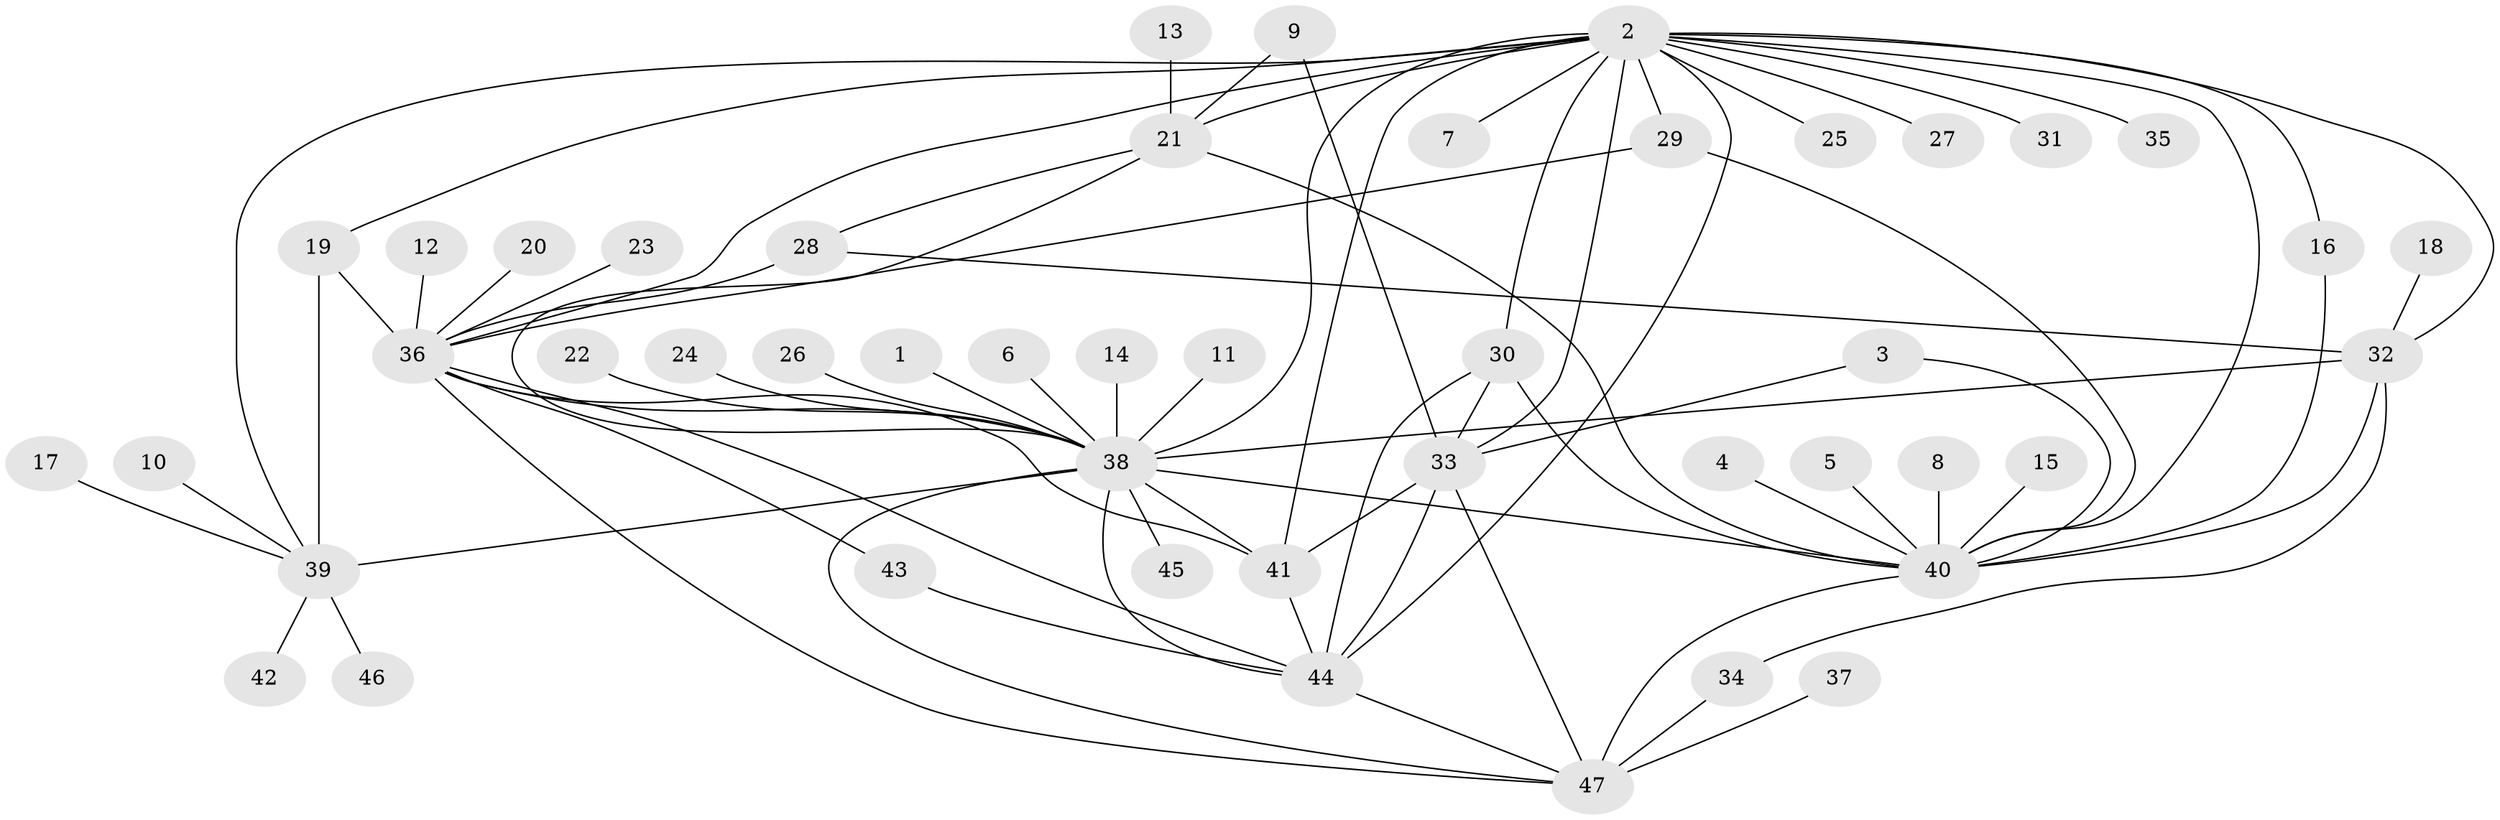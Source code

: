 // original degree distribution, {10: 0.02127659574468085, 15: 0.02127659574468085, 1: 0.46808510638297873, 17: 0.02127659574468085, 4: 0.06382978723404255, 2: 0.20212765957446807, 5: 0.07446808510638298, 12: 0.010638297872340425, 6: 0.010638297872340425, 7: 0.010638297872340425, 8: 0.010638297872340425, 3: 0.0851063829787234}
// Generated by graph-tools (version 1.1) at 2025/26/03/09/25 03:26:01]
// undirected, 47 vertices, 78 edges
graph export_dot {
graph [start="1"]
  node [color=gray90,style=filled];
  1;
  2;
  3;
  4;
  5;
  6;
  7;
  8;
  9;
  10;
  11;
  12;
  13;
  14;
  15;
  16;
  17;
  18;
  19;
  20;
  21;
  22;
  23;
  24;
  25;
  26;
  27;
  28;
  29;
  30;
  31;
  32;
  33;
  34;
  35;
  36;
  37;
  38;
  39;
  40;
  41;
  42;
  43;
  44;
  45;
  46;
  47;
  1 -- 38 [weight=1.0];
  2 -- 7 [weight=1.0];
  2 -- 16 [weight=1.0];
  2 -- 19 [weight=1.0];
  2 -- 21 [weight=1.0];
  2 -- 25 [weight=1.0];
  2 -- 27 [weight=1.0];
  2 -- 29 [weight=3.0];
  2 -- 30 [weight=1.0];
  2 -- 31 [weight=1.0];
  2 -- 32 [weight=1.0];
  2 -- 33 [weight=1.0];
  2 -- 35 [weight=1.0];
  2 -- 36 [weight=1.0];
  2 -- 38 [weight=2.0];
  2 -- 39 [weight=1.0];
  2 -- 40 [weight=1.0];
  2 -- 41 [weight=2.0];
  2 -- 44 [weight=1.0];
  3 -- 33 [weight=1.0];
  3 -- 40 [weight=1.0];
  4 -- 40 [weight=1.0];
  5 -- 40 [weight=1.0];
  6 -- 38 [weight=1.0];
  8 -- 40 [weight=1.0];
  9 -- 21 [weight=1.0];
  9 -- 33 [weight=1.0];
  10 -- 39 [weight=1.0];
  11 -- 38 [weight=1.0];
  12 -- 36 [weight=1.0];
  13 -- 21 [weight=1.0];
  14 -- 38 [weight=1.0];
  15 -- 40 [weight=1.0];
  16 -- 40 [weight=1.0];
  17 -- 39 [weight=1.0];
  18 -- 32 [weight=1.0];
  19 -- 36 [weight=1.0];
  19 -- 39 [weight=2.0];
  20 -- 36 [weight=1.0];
  21 -- 28 [weight=1.0];
  21 -- 38 [weight=1.0];
  21 -- 40 [weight=1.0];
  22 -- 38 [weight=1.0];
  23 -- 36 [weight=1.0];
  24 -- 38 [weight=1.0];
  26 -- 38 [weight=1.0];
  28 -- 32 [weight=1.0];
  28 -- 36 [weight=1.0];
  29 -- 36 [weight=1.0];
  29 -- 40 [weight=1.0];
  30 -- 33 [weight=1.0];
  30 -- 40 [weight=1.0];
  30 -- 44 [weight=1.0];
  32 -- 34 [weight=1.0];
  32 -- 38 [weight=2.0];
  32 -- 40 [weight=2.0];
  33 -- 41 [weight=1.0];
  33 -- 44 [weight=1.0];
  33 -- 47 [weight=2.0];
  34 -- 47 [weight=2.0];
  36 -- 38 [weight=2.0];
  36 -- 41 [weight=1.0];
  36 -- 43 [weight=1.0];
  36 -- 44 [weight=1.0];
  36 -- 47 [weight=1.0];
  37 -- 47 [weight=1.0];
  38 -- 39 [weight=2.0];
  38 -- 40 [weight=2.0];
  38 -- 41 [weight=2.0];
  38 -- 44 [weight=1.0];
  38 -- 45 [weight=1.0];
  38 -- 47 [weight=1.0];
  39 -- 42 [weight=1.0];
  39 -- 46 [weight=1.0];
  40 -- 47 [weight=1.0];
  41 -- 44 [weight=1.0];
  43 -- 44 [weight=1.0];
  44 -- 47 [weight=1.0];
}
